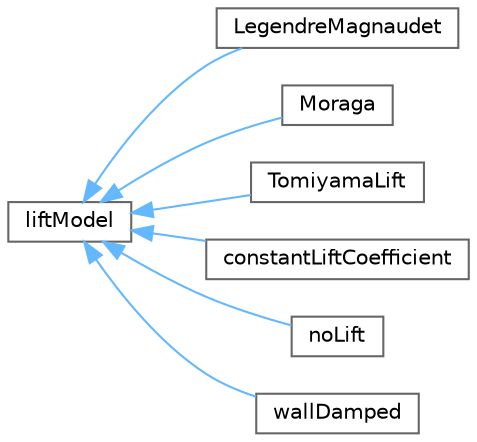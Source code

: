 digraph "Graphical Class Hierarchy"
{
 // LATEX_PDF_SIZE
  bgcolor="transparent";
  edge [fontname=Helvetica,fontsize=10,labelfontname=Helvetica,labelfontsize=10];
  node [fontname=Helvetica,fontsize=10,shape=box,height=0.2,width=0.4];
  rankdir="LR";
  Node0 [id="Node000000",label="liftModel",height=0.2,width=0.4,color="grey40", fillcolor="white", style="filled",URL="$classFoam_1_1liftModel.html",tooltip=" "];
  Node0 -> Node1 [id="edge5029_Node000000_Node000001",dir="back",color="steelblue1",style="solid",tooltip=" "];
  Node1 [id="Node000001",label="LegendreMagnaudet",height=0.2,width=0.4,color="grey40", fillcolor="white", style="filled",URL="$classFoam_1_1liftModels_1_1LegendreMagnaudet.html",tooltip="Lift model of Legendre and Magnaudet."];
  Node0 -> Node2 [id="edge5030_Node000000_Node000002",dir="back",color="steelblue1",style="solid",tooltip=" "];
  Node2 [id="Node000002",label="Moraga",height=0.2,width=0.4,color="grey40", fillcolor="white", style="filled",URL="$classFoam_1_1liftModels_1_1Moraga.html",tooltip="Lift model of Moraga et al."];
  Node0 -> Node3 [id="edge5031_Node000000_Node000003",dir="back",color="steelblue1",style="solid",tooltip=" "];
  Node3 [id="Node000003",label="TomiyamaLift",height=0.2,width=0.4,color="grey40", fillcolor="white", style="filled",URL="$classFoam_1_1liftModels_1_1TomiyamaLift.html",tooltip="Lift model of Tomiyama et al."];
  Node0 -> Node4 [id="edge5032_Node000000_Node000004",dir="back",color="steelblue1",style="solid",tooltip=" "];
  Node4 [id="Node000004",label="constantLiftCoefficient",height=0.2,width=0.4,color="grey40", fillcolor="white", style="filled",URL="$classFoam_1_1liftModels_1_1constantLiftCoefficient.html",tooltip="Constant coefficient lift model."];
  Node0 -> Node5 [id="edge5033_Node000000_Node000005",dir="back",color="steelblue1",style="solid",tooltip=" "];
  Node5 [id="Node000005",label="noLift",height=0.2,width=0.4,color="grey40", fillcolor="white", style="filled",URL="$classFoam_1_1liftModels_1_1noLift.html",tooltip=" "];
  Node0 -> Node6 [id="edge5034_Node000000_Node000006",dir="back",color="steelblue1",style="solid",tooltip=" "];
  Node6 [id="Node000006",label="wallDamped",height=0.2,width=0.4,color="grey40", fillcolor="white", style="filled",URL="$classFoam_1_1liftModels_1_1wallDamped.html",tooltip=" "];
}
